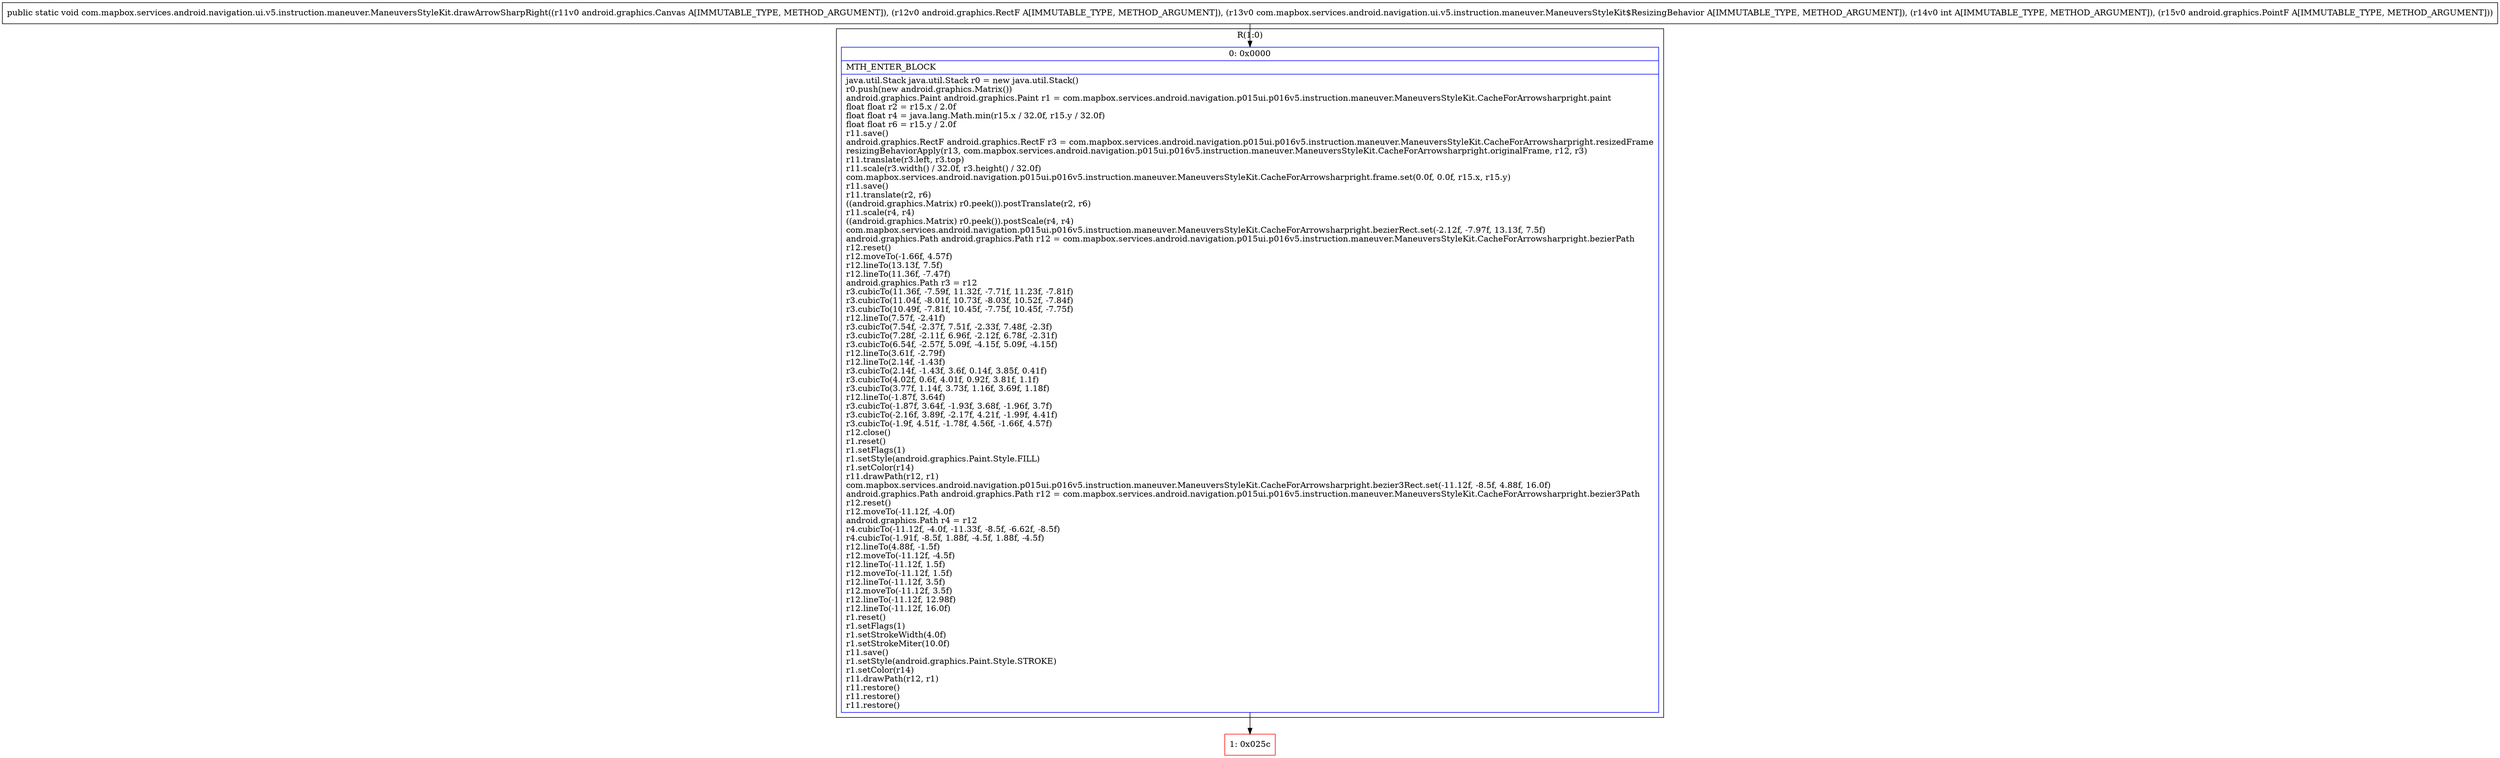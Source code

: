 digraph "CFG forcom.mapbox.services.android.navigation.ui.v5.instruction.maneuver.ManeuversStyleKit.drawArrowSharpRight(Landroid\/graphics\/Canvas;Landroid\/graphics\/RectF;Lcom\/mapbox\/services\/android\/navigation\/ui\/v5\/instruction\/maneuver\/ManeuversStyleKit$ResizingBehavior;ILandroid\/graphics\/PointF;)V" {
subgraph cluster_Region_1725116679 {
label = "R(1:0)";
node [shape=record,color=blue];
Node_0 [shape=record,label="{0\:\ 0x0000|MTH_ENTER_BLOCK\l|java.util.Stack java.util.Stack r0 = new java.util.Stack()\lr0.push(new android.graphics.Matrix())\landroid.graphics.Paint android.graphics.Paint r1 = com.mapbox.services.android.navigation.p015ui.p016v5.instruction.maneuver.ManeuversStyleKit.CacheForArrowsharpright.paint\lfloat float r2 = r15.x \/ 2.0f\lfloat float r4 = java.lang.Math.min(r15.x \/ 32.0f, r15.y \/ 32.0f)\lfloat float r6 = r15.y \/ 2.0f\lr11.save()\landroid.graphics.RectF android.graphics.RectF r3 = com.mapbox.services.android.navigation.p015ui.p016v5.instruction.maneuver.ManeuversStyleKit.CacheForArrowsharpright.resizedFrame\lresizingBehaviorApply(r13, com.mapbox.services.android.navigation.p015ui.p016v5.instruction.maneuver.ManeuversStyleKit.CacheForArrowsharpright.originalFrame, r12, r3)\lr11.translate(r3.left, r3.top)\lr11.scale(r3.width() \/ 32.0f, r3.height() \/ 32.0f)\lcom.mapbox.services.android.navigation.p015ui.p016v5.instruction.maneuver.ManeuversStyleKit.CacheForArrowsharpright.frame.set(0.0f, 0.0f, r15.x, r15.y)\lr11.save()\lr11.translate(r2, r6)\l((android.graphics.Matrix) r0.peek()).postTranslate(r2, r6)\lr11.scale(r4, r4)\l((android.graphics.Matrix) r0.peek()).postScale(r4, r4)\lcom.mapbox.services.android.navigation.p015ui.p016v5.instruction.maneuver.ManeuversStyleKit.CacheForArrowsharpright.bezierRect.set(\-2.12f, \-7.97f, 13.13f, 7.5f)\landroid.graphics.Path android.graphics.Path r12 = com.mapbox.services.android.navigation.p015ui.p016v5.instruction.maneuver.ManeuversStyleKit.CacheForArrowsharpright.bezierPath\lr12.reset()\lr12.moveTo(\-1.66f, 4.57f)\lr12.lineTo(13.13f, 7.5f)\lr12.lineTo(11.36f, \-7.47f)\landroid.graphics.Path r3 = r12\lr3.cubicTo(11.36f, \-7.59f, 11.32f, \-7.71f, 11.23f, \-7.81f)\lr3.cubicTo(11.04f, \-8.01f, 10.73f, \-8.03f, 10.52f, \-7.84f)\lr3.cubicTo(10.49f, \-7.81f, 10.45f, \-7.75f, 10.45f, \-7.75f)\lr12.lineTo(7.57f, \-2.41f)\lr3.cubicTo(7.54f, \-2.37f, 7.51f, \-2.33f, 7.48f, \-2.3f)\lr3.cubicTo(7.28f, \-2.11f, 6.96f, \-2.12f, 6.78f, \-2.31f)\lr3.cubicTo(6.54f, \-2.57f, 5.09f, \-4.15f, 5.09f, \-4.15f)\lr12.lineTo(3.61f, \-2.79f)\lr12.lineTo(2.14f, \-1.43f)\lr3.cubicTo(2.14f, \-1.43f, 3.6f, 0.14f, 3.85f, 0.41f)\lr3.cubicTo(4.02f, 0.6f, 4.01f, 0.92f, 3.81f, 1.1f)\lr3.cubicTo(3.77f, 1.14f, 3.73f, 1.16f, 3.69f, 1.18f)\lr12.lineTo(\-1.87f, 3.64f)\lr3.cubicTo(\-1.87f, 3.64f, \-1.93f, 3.68f, \-1.96f, 3.7f)\lr3.cubicTo(\-2.16f, 3.89f, \-2.17f, 4.21f, \-1.99f, 4.41f)\lr3.cubicTo(\-1.9f, 4.51f, \-1.78f, 4.56f, \-1.66f, 4.57f)\lr12.close()\lr1.reset()\lr1.setFlags(1)\lr1.setStyle(android.graphics.Paint.Style.FILL)\lr1.setColor(r14)\lr11.drawPath(r12, r1)\lcom.mapbox.services.android.navigation.p015ui.p016v5.instruction.maneuver.ManeuversStyleKit.CacheForArrowsharpright.bezier3Rect.set(\-11.12f, \-8.5f, 4.88f, 16.0f)\landroid.graphics.Path android.graphics.Path r12 = com.mapbox.services.android.navigation.p015ui.p016v5.instruction.maneuver.ManeuversStyleKit.CacheForArrowsharpright.bezier3Path\lr12.reset()\lr12.moveTo(\-11.12f, \-4.0f)\landroid.graphics.Path r4 = r12\lr4.cubicTo(\-11.12f, \-4.0f, \-11.33f, \-8.5f, \-6.62f, \-8.5f)\lr4.cubicTo(\-1.91f, \-8.5f, 1.88f, \-4.5f, 1.88f, \-4.5f)\lr12.lineTo(4.88f, \-1.5f)\lr12.moveTo(\-11.12f, \-4.5f)\lr12.lineTo(\-11.12f, 1.5f)\lr12.moveTo(\-11.12f, 1.5f)\lr12.lineTo(\-11.12f, 3.5f)\lr12.moveTo(\-11.12f, 3.5f)\lr12.lineTo(\-11.12f, 12.98f)\lr12.lineTo(\-11.12f, 16.0f)\lr1.reset()\lr1.setFlags(1)\lr1.setStrokeWidth(4.0f)\lr1.setStrokeMiter(10.0f)\lr11.save()\lr1.setStyle(android.graphics.Paint.Style.STROKE)\lr1.setColor(r14)\lr11.drawPath(r12, r1)\lr11.restore()\lr11.restore()\lr11.restore()\l}"];
}
Node_1 [shape=record,color=red,label="{1\:\ 0x025c}"];
MethodNode[shape=record,label="{public static void com.mapbox.services.android.navigation.ui.v5.instruction.maneuver.ManeuversStyleKit.drawArrowSharpRight((r11v0 android.graphics.Canvas A[IMMUTABLE_TYPE, METHOD_ARGUMENT]), (r12v0 android.graphics.RectF A[IMMUTABLE_TYPE, METHOD_ARGUMENT]), (r13v0 com.mapbox.services.android.navigation.ui.v5.instruction.maneuver.ManeuversStyleKit$ResizingBehavior A[IMMUTABLE_TYPE, METHOD_ARGUMENT]), (r14v0 int A[IMMUTABLE_TYPE, METHOD_ARGUMENT]), (r15v0 android.graphics.PointF A[IMMUTABLE_TYPE, METHOD_ARGUMENT])) }"];
MethodNode -> Node_0;
Node_0 -> Node_1;
}

